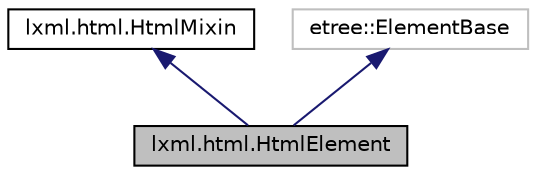 digraph "lxml.html.HtmlElement"
{
 // LATEX_PDF_SIZE
  edge [fontname="Helvetica",fontsize="10",labelfontname="Helvetica",labelfontsize="10"];
  node [fontname="Helvetica",fontsize="10",shape=record];
  Node1 [label="lxml.html.HtmlElement",height=0.2,width=0.4,color="black", fillcolor="grey75", style="filled", fontcolor="black",tooltip=" "];
  Node2 -> Node1 [dir="back",color="midnightblue",fontsize="10",style="solid"];
  Node2 [label="lxml.html.HtmlMixin",height=0.2,width=0.4,color="black", fillcolor="white", style="filled",URL="$classlxml_1_1html_1_1HtmlMixin.html",tooltip=" "];
  Node3 -> Node1 [dir="back",color="midnightblue",fontsize="10",style="solid"];
  Node3 [label="etree::ElementBase",height=0.2,width=0.4,color="grey75", fillcolor="white", style="filled",tooltip=" "];
}
